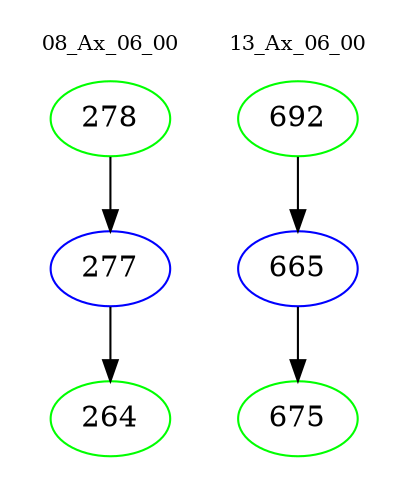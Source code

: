 digraph{
subgraph cluster_0 {
color = white
label = "08_Ax_06_00";
fontsize=10;
T0_278 [label="278", color="green"]
T0_278 -> T0_277 [color="black"]
T0_277 [label="277", color="blue"]
T0_277 -> T0_264 [color="black"]
T0_264 [label="264", color="green"]
}
subgraph cluster_1 {
color = white
label = "13_Ax_06_00";
fontsize=10;
T1_692 [label="692", color="green"]
T1_692 -> T1_665 [color="black"]
T1_665 [label="665", color="blue"]
T1_665 -> T1_675 [color="black"]
T1_675 [label="675", color="green"]
}
}
